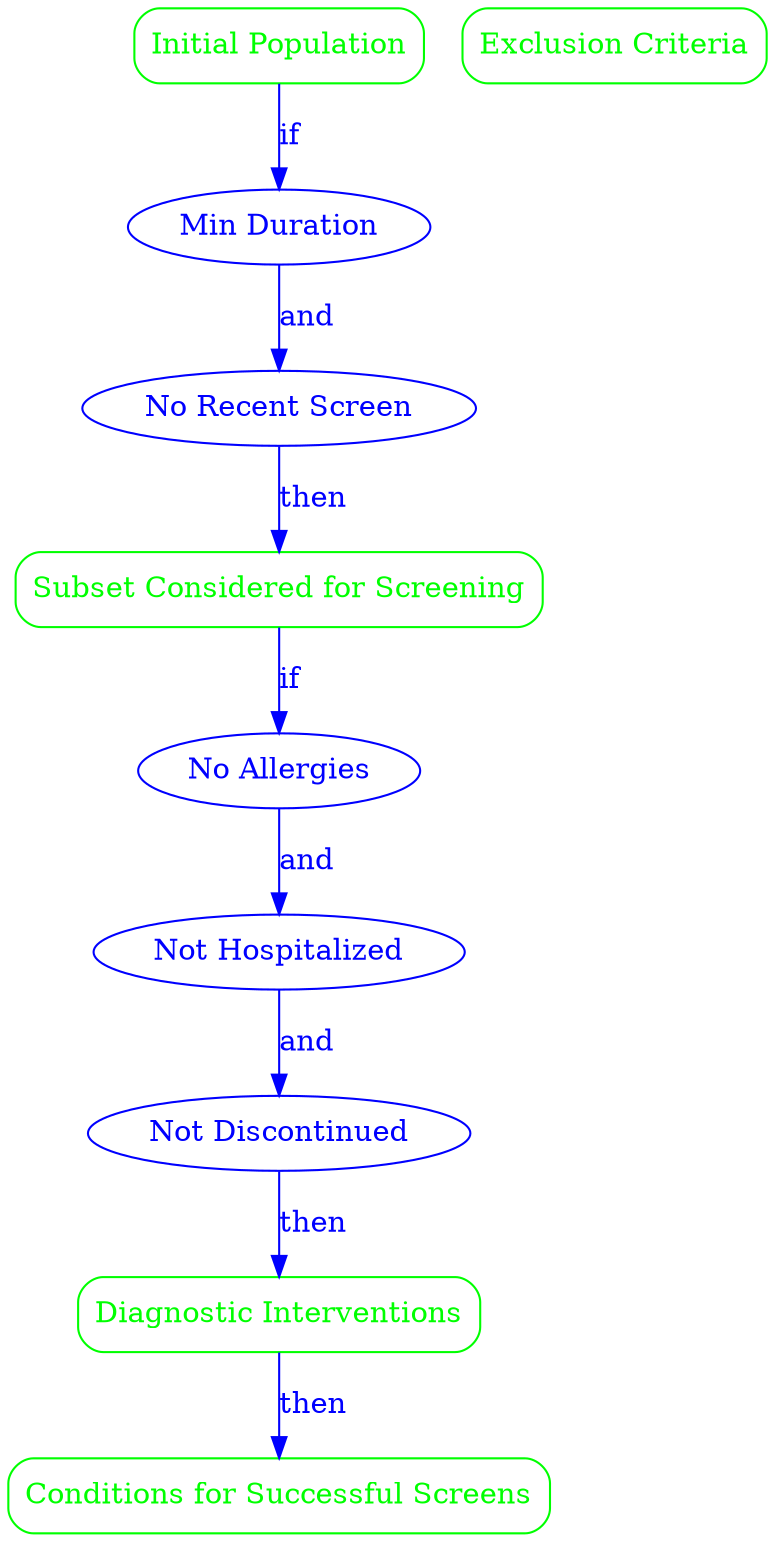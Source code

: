 digraph Protocol {
    rankdir=TB;

    // Population nodes
    InitialPop [label="Initial Population" shape=box style=rounded color=green fontcolor=green comment="All patients currently prescribed GLP-1 receptor agonists, including but not limited to medications such as liraglutide, exenatide, dulaglutide, and semaglutide."];
    SubsetScreen [label="Subset Considered for Screening" shape=box style=rounded color=green fontcolor=green comment="Patients who have been on GLP-1 medications for a minimum duration of 4 weeks, as side effects may not be immediately apparent. Patients who have not had a documented side effect screening in the past 3 months."];
    Exclusion [label="Exclusion Criteria" shape=box style=rounded color=green fontcolor=green comment="Patients with documented allergies or contraindications to GLP-1 medications. Patients who are currently hospitalized for acute conditions unrelated to GLP-1 medication side effects. Patients who have discontinued GLP-1 medications for more than 4 weeks prior to the screening date."];
    Diagnostic [label="Diagnostic Interventions" shape=box style=rounded color=green fontcolor=green comment="Conduct a comprehensive review of the patient's medical history and current symptoms. Administer a standardized questionnaire to assess common side effects associated with GLP-1 medications, including but not limited to gastrointestinal symptoms (nausea, vomiting, diarrhea), pancreatitis, and thyroid-related issues. Perform necessary laboratory tests if indicated by the questionnaire responses or clinical judgment, such as serum amylase and lipase levels for suspected pancreatitis."];
    SuccessfulScreen [label="Conditions for Successful Screens" shape=box style=rounded color=green fontcolor=green comment="Identification and documentation of any side effects experienced by the patient. Clear communication of findings to the patient, including education on potential side effects and their management. Recommendation for a follow-up consultation with a healthcare provider if significant side effects are identified or if the patient expresses concerns about their medication. Documentation of the screening process and outcomes in the patient's electronic health record for future reference."];

    // Criterion nodes
    MinDuration [label="Min Duration" shape=ellipse color=blue fontcolor=blue comment="Patients who have been on GLP-1 medications for a minimum duration of 4 weeks."];
    NoRecentScreen [label="No Recent Screen" shape=ellipse color=blue fontcolor=blue comment="Patients who have not had a documented side effect screening in the past 3 months."];
    NoAllergies [label="No Allergies" shape=ellipse color=blue fontcolor=blue comment="Patients with documented allergies or contraindications to GLP-1 medications."];
    NotHospitalized [label="Not Hospitalized" shape=ellipse color=blue fontcolor=blue comment="Patients who are currently hospitalized for acute conditions unrelated to GLP-1 medication side effects."];
    NotDiscontinued [label="Not Discontinued" shape=ellipse color=blue fontcolor=blue comment="Patients who have discontinued GLP-1 medications for more than 4 weeks prior to the screening date."];

    // Edges
    InitialPop -> MinDuration [label="if" color=blue fontcolor=blue];
    MinDuration -> NoRecentScreen [label="and" color=blue fontcolor=blue];
    NoRecentScreen -> SubsetScreen [label="then" color=blue fontcolor=blue];

    SubsetScreen -> NoAllergies [label="if" color=blue fontcolor=blue];
    NoAllergies -> NotHospitalized [label="and" color=blue fontcolor=blue];
    NotHospitalized -> NotDiscontinued [label="and" color=blue fontcolor=blue];
    NotDiscontinued -> Diagnostic [label="then" color=blue fontcolor=blue];

    Diagnostic -> SuccessfulScreen [label="then" color=blue fontcolor=blue];
}